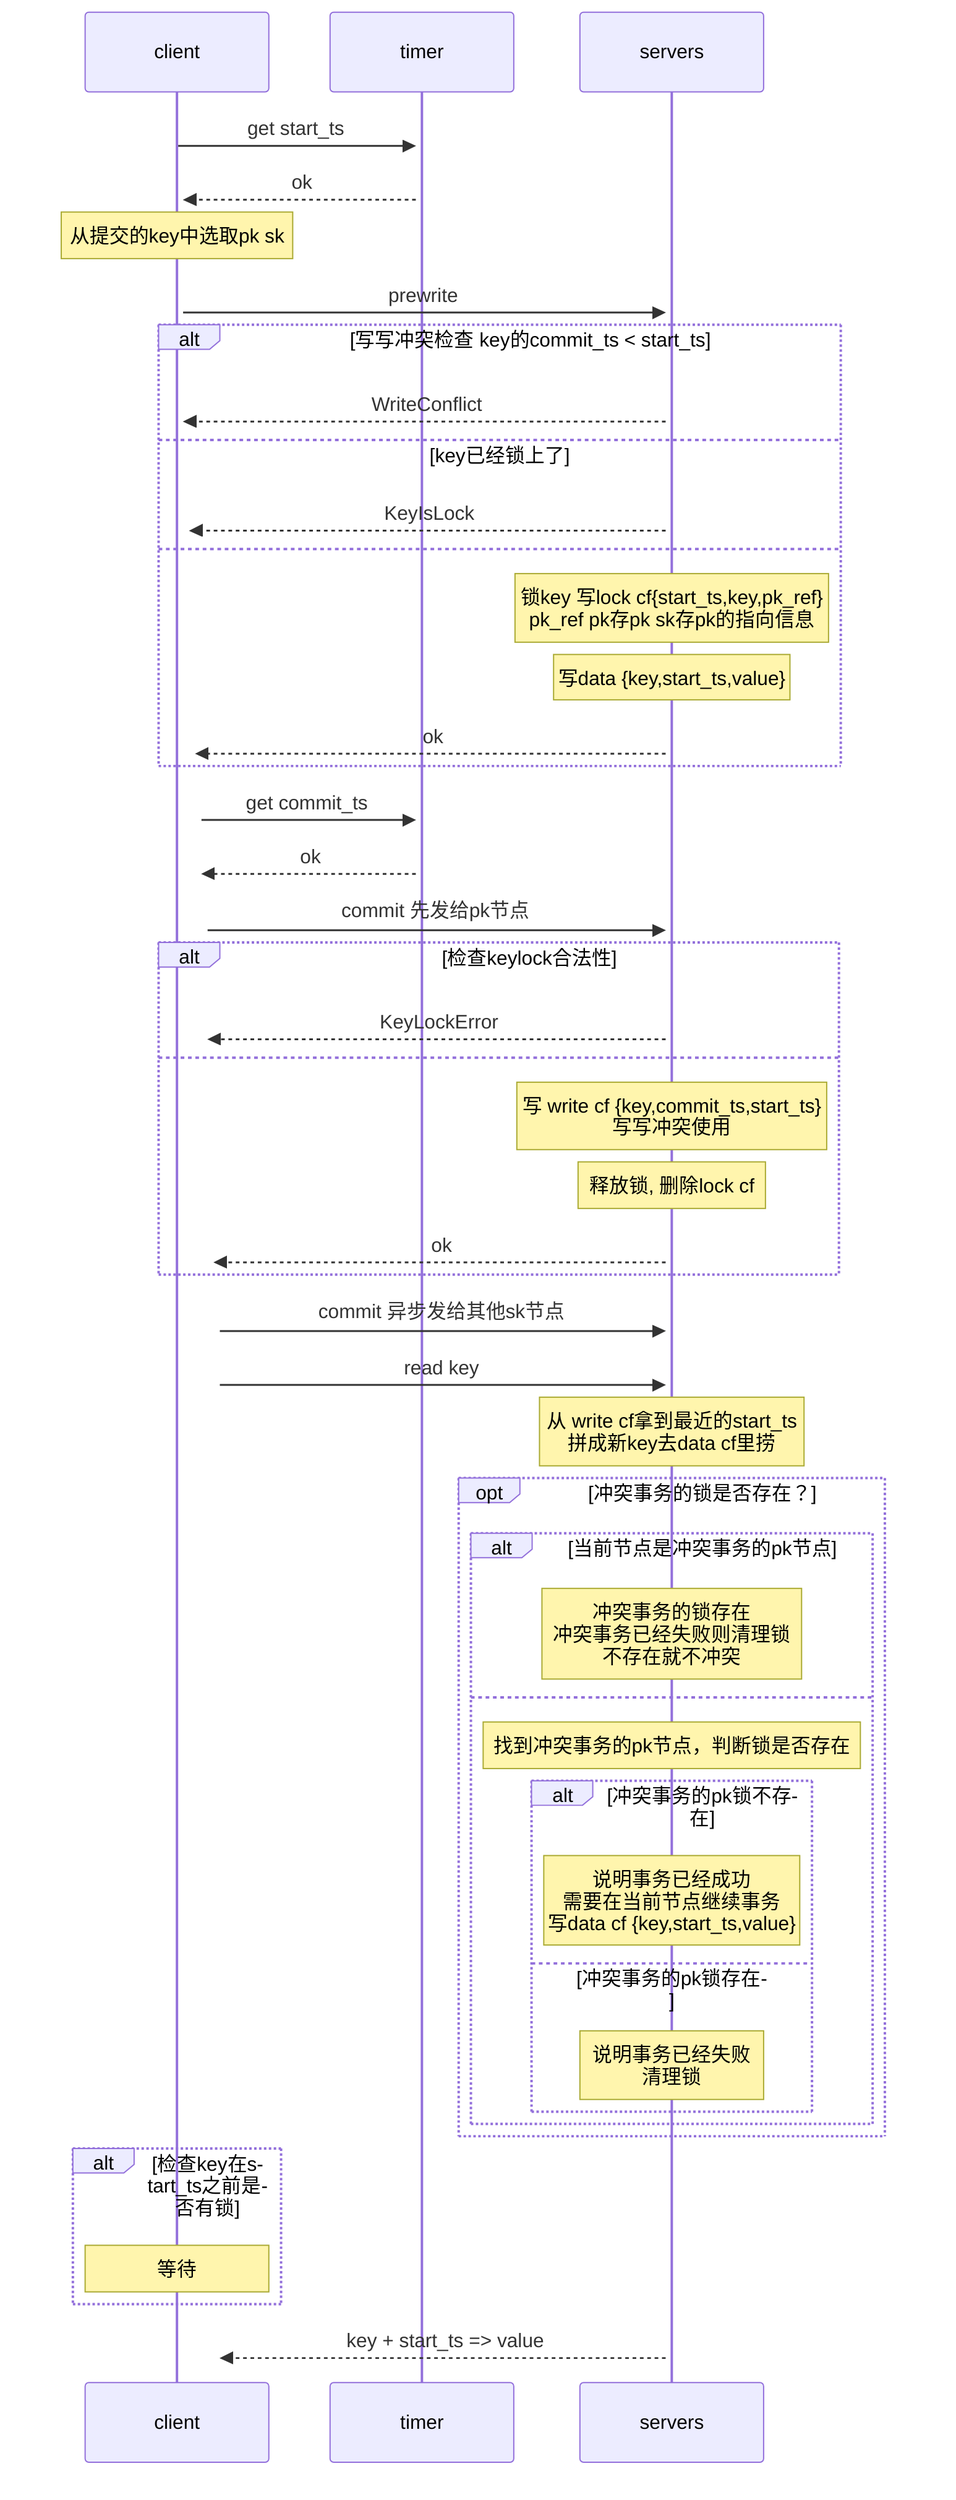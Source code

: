 sequenceDiagram
    client->>+timer: get start_ts
    timer-->>+client: ok
    Note over client: 从提交的key中选取pk sk
    client->>+servers: prewrite
    alt 写写冲突检查 key的commit_ts < start_ts 
    servers-->>+client: WriteConflict
    else key已经锁上了
    servers-->>+client: KeyIsLock
    else
    Note over servers: 锁key 写lock cf{start_ts,key,pk_ref}<br>pk_ref pk存pk sk存pk的指向信息
    Note over servers: 写data {key,start_ts,value}
    servers-->>+client: ok
    end

    client->>+timer: get commit_ts
    timer-->>+client: ok
    client->>+servers: commit 先发给pk节点
    alt 检查keylock合法性
    servers-->>+client: KeyLockError
    else
    Note over servers: 写 write cf {key,commit_ts,start_ts}<br> 写写冲突使用
    Note over servers: 释放锁, 删除lock cf
    servers-->>+client: ok
    end
    client->>+servers: commit 异步发给其他sk节点

    client->>+servers: read key
    Note over servers: 从 write cf拿到最近的start_ts<br> 拼成新key去data cf里捞
    opt 冲突事务的锁是否存在？
        alt 当前节点是冲突事务的pk节点
            Note over servers: 冲突事务的锁存在<br>冲突事务已经失败则清理锁<br>不存在就不冲突
        else
            Note over servers: 找到冲突事务的pk节点，判断锁是否存在
            alt 冲突事务的pk锁不存在
            Note over servers: 说明事务已经成功<br>需要在当前节点继续事务<br>写data cf {key,start_ts,value}
            else 冲突事务的pk锁存在
            Note over servers: 说明事务已经失败<br>清理锁
            end
        end
    end
    alt 检查key在start_ts之前是否有锁
    Note over client: 等待
    end
    servers-->>+client: key + start_ts => value